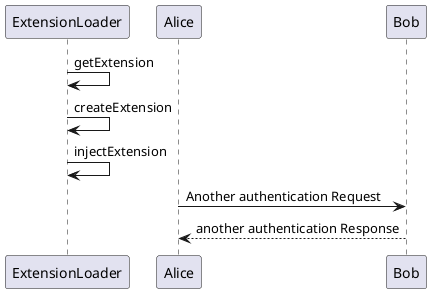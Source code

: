 @startuml
ExtensionLoader -> ExtensionLoader: getExtension
ExtensionLoader -> ExtensionLoader: createExtension
ExtensionLoader -> ExtensionLoader: injectExtension

Alice -> Bob: Another authentication Request
Alice <-- Bob: another authentication Response
@enduml
